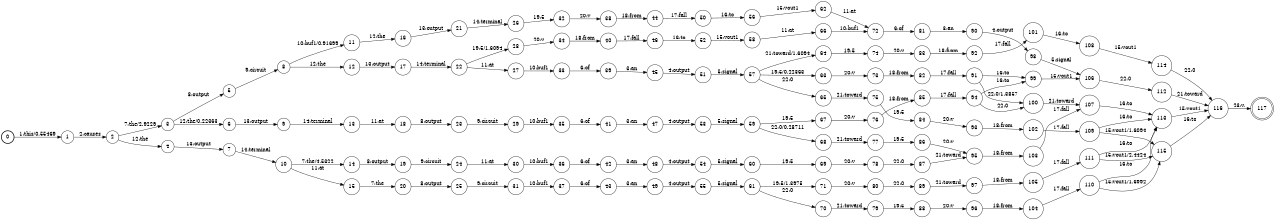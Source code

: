 digraph FST {
rankdir = LR;
size = "8.5,11";
label = "";
center = 1;
orientation = Portrait;
ranksep = "0.4";
nodesep = "0.25";
0 [label = "0", shape = circle, style = bold, fontsize = 14]
	0 -> 1 [label = "1:this/0.55469", fontsize = 14];
1 [label = "1", shape = circle, style = solid, fontsize = 14]
	1 -> 2 [label = "2:causes", fontsize = 14];
2 [label = "2", shape = circle, style = solid, fontsize = 14]
	2 -> 3 [label = "7:the/2.9229", fontsize = 14];
	2 -> 4 [label = "12:the", fontsize = 14];
3 [label = "3", shape = circle, style = solid, fontsize = 14]
	3 -> 6 [label = "12:the/0.22363", fontsize = 14];
	3 -> 5 [label = "8:output", fontsize = 14];
4 [label = "4", shape = circle, style = solid, fontsize = 14]
	4 -> 7 [label = "13:output", fontsize = 14];
5 [label = "5", shape = circle, style = solid, fontsize = 14]
	5 -> 8 [label = "9:circuit", fontsize = 14];
6 [label = "6", shape = circle, style = solid, fontsize = 14]
	6 -> 9 [label = "13:output", fontsize = 14];
7 [label = "7", shape = circle, style = solid, fontsize = 14]
	7 -> 10 [label = "14:terminal", fontsize = 14];
8 [label = "8", shape = circle, style = solid, fontsize = 14]
	8 -> 12 [label = "12:the", fontsize = 14];
	8 -> 11 [label = "10:buf1/0.91699", fontsize = 14];
9 [label = "9", shape = circle, style = solid, fontsize = 14]
	9 -> 13 [label = "14:terminal", fontsize = 14];
10 [label = "10", shape = circle, style = solid, fontsize = 14]
	10 -> 14 [label = "7:the/4.5322", fontsize = 14];
	10 -> 15 [label = "11:at", fontsize = 14];
11 [label = "11", shape = circle, style = solid, fontsize = 14]
	11 -> 16 [label = "12:the", fontsize = 14];
12 [label = "12", shape = circle, style = solid, fontsize = 14]
	12 -> 17 [label = "13:output", fontsize = 14];
13 [label = "13", shape = circle, style = solid, fontsize = 14]
	13 -> 18 [label = "11:at", fontsize = 14];
14 [label = "14", shape = circle, style = solid, fontsize = 14]
	14 -> 19 [label = "8:output", fontsize = 14];
15 [label = "15", shape = circle, style = solid, fontsize = 14]
	15 -> 20 [label = "7:the", fontsize = 14];
16 [label = "16", shape = circle, style = solid, fontsize = 14]
	16 -> 21 [label = "13:output", fontsize = 14];
17 [label = "17", shape = circle, style = solid, fontsize = 14]
	17 -> 22 [label = "14:terminal", fontsize = 14];
18 [label = "18", shape = circle, style = solid, fontsize = 14]
	18 -> 23 [label = "8:output", fontsize = 14];
19 [label = "19", shape = circle, style = solid, fontsize = 14]
	19 -> 24 [label = "9:circuit", fontsize = 14];
20 [label = "20", shape = circle, style = solid, fontsize = 14]
	20 -> 25 [label = "8:output", fontsize = 14];
21 [label = "21", shape = circle, style = solid, fontsize = 14]
	21 -> 26 [label = "14:terminal", fontsize = 14];
22 [label = "22", shape = circle, style = solid, fontsize = 14]
	22 -> 27 [label = "11:at", fontsize = 14];
	22 -> 28 [label = "19:5/1.6094", fontsize = 14];
23 [label = "23", shape = circle, style = solid, fontsize = 14]
	23 -> 29 [label = "9:circuit", fontsize = 14];
24 [label = "24", shape = circle, style = solid, fontsize = 14]
	24 -> 30 [label = "11:at", fontsize = 14];
25 [label = "25", shape = circle, style = solid, fontsize = 14]
	25 -> 31 [label = "9:circuit", fontsize = 14];
26 [label = "26", shape = circle, style = solid, fontsize = 14]
	26 -> 32 [label = "19:5", fontsize = 14];
27 [label = "27", shape = circle, style = solid, fontsize = 14]
	27 -> 33 [label = "10:buf1", fontsize = 14];
28 [label = "28", shape = circle, style = solid, fontsize = 14]
	28 -> 34 [label = "20:v", fontsize = 14];
29 [label = "29", shape = circle, style = solid, fontsize = 14]
	29 -> 35 [label = "10:buf1", fontsize = 14];
30 [label = "30", shape = circle, style = solid, fontsize = 14]
	30 -> 36 [label = "10:buf1", fontsize = 14];
31 [label = "31", shape = circle, style = solid, fontsize = 14]
	31 -> 37 [label = "10:buf1", fontsize = 14];
32 [label = "32", shape = circle, style = solid, fontsize = 14]
	32 -> 38 [label = "20:v", fontsize = 14];
33 [label = "33", shape = circle, style = solid, fontsize = 14]
	33 -> 39 [label = "6:of", fontsize = 14];
34 [label = "34", shape = circle, style = solid, fontsize = 14]
	34 -> 40 [label = "18:from", fontsize = 14];
35 [label = "35", shape = circle, style = solid, fontsize = 14]
	35 -> 41 [label = "6:of", fontsize = 14];
36 [label = "36", shape = circle, style = solid, fontsize = 14]
	36 -> 42 [label = "6:of", fontsize = 14];
37 [label = "37", shape = circle, style = solid, fontsize = 14]
	37 -> 43 [label = "6:of", fontsize = 14];
38 [label = "38", shape = circle, style = solid, fontsize = 14]
	38 -> 44 [label = "18:from", fontsize = 14];
39 [label = "39", shape = circle, style = solid, fontsize = 14]
	39 -> 45 [label = "3:an", fontsize = 14];
40 [label = "40", shape = circle, style = solid, fontsize = 14]
	40 -> 46 [label = "17:fall", fontsize = 14];
41 [label = "41", shape = circle, style = solid, fontsize = 14]
	41 -> 47 [label = "3:an", fontsize = 14];
42 [label = "42", shape = circle, style = solid, fontsize = 14]
	42 -> 48 [label = "3:an", fontsize = 14];
43 [label = "43", shape = circle, style = solid, fontsize = 14]
	43 -> 49 [label = "3:an", fontsize = 14];
44 [label = "44", shape = circle, style = solid, fontsize = 14]
	44 -> 50 [label = "17:fall", fontsize = 14];
45 [label = "45", shape = circle, style = solid, fontsize = 14]
	45 -> 51 [label = "4:output", fontsize = 14];
46 [label = "46", shape = circle, style = solid, fontsize = 14]
	46 -> 52 [label = "16:to", fontsize = 14];
47 [label = "47", shape = circle, style = solid, fontsize = 14]
	47 -> 53 [label = "4:output", fontsize = 14];
48 [label = "48", shape = circle, style = solid, fontsize = 14]
	48 -> 54 [label = "4:output", fontsize = 14];
49 [label = "49", shape = circle, style = solid, fontsize = 14]
	49 -> 55 [label = "4:output", fontsize = 14];
50 [label = "50", shape = circle, style = solid, fontsize = 14]
	50 -> 56 [label = "16:to", fontsize = 14];
51 [label = "51", shape = circle, style = solid, fontsize = 14]
	51 -> 57 [label = "5:signal", fontsize = 14];
52 [label = "52", shape = circle, style = solid, fontsize = 14]
	52 -> 58 [label = "15:vout1", fontsize = 14];
53 [label = "53", shape = circle, style = solid, fontsize = 14]
	53 -> 59 [label = "5:signal", fontsize = 14];
54 [label = "54", shape = circle, style = solid, fontsize = 14]
	54 -> 60 [label = "5:signal", fontsize = 14];
55 [label = "55", shape = circle, style = solid, fontsize = 14]
	55 -> 61 [label = "5:signal", fontsize = 14];
56 [label = "56", shape = circle, style = solid, fontsize = 14]
	56 -> 62 [label = "15:vout1", fontsize = 14];
57 [label = "57", shape = circle, style = solid, fontsize = 14]
	57 -> 63 [label = "19:5/0.22363", fontsize = 14];
	57 -> 64 [label = "21:toward/1.6094", fontsize = 14];
	57 -> 65 [label = "22:0", fontsize = 14];
58 [label = "58", shape = circle, style = solid, fontsize = 14]
	58 -> 66 [label = "11:at", fontsize = 14];
59 [label = "59", shape = circle, style = solid, fontsize = 14]
	59 -> 67 [label = "19:5", fontsize = 14];
	59 -> 68 [label = "22:0/0.28711", fontsize = 14];
60 [label = "60", shape = circle, style = solid, fontsize = 14]
	60 -> 69 [label = "19:5", fontsize = 14];
61 [label = "61", shape = circle, style = solid, fontsize = 14]
	61 -> 71 [label = "19:5/1.3975", fontsize = 14];
	61 -> 70 [label = "22:0", fontsize = 14];
62 [label = "62", shape = circle, style = solid, fontsize = 14]
	62 -> 72 [label = "11:at", fontsize = 14];
63 [label = "63", shape = circle, style = solid, fontsize = 14]
	63 -> 73 [label = "20:v", fontsize = 14];
64 [label = "64", shape = circle, style = solid, fontsize = 14]
	64 -> 74 [label = "19:5", fontsize = 14];
65 [label = "65", shape = circle, style = solid, fontsize = 14]
	65 -> 75 [label = "21:toward", fontsize = 14];
66 [label = "66", shape = circle, style = solid, fontsize = 14]
	66 -> 72 [label = "10:buf1", fontsize = 14];
67 [label = "67", shape = circle, style = solid, fontsize = 14]
	67 -> 76 [label = "20:v", fontsize = 14];
68 [label = "68", shape = circle, style = solid, fontsize = 14]
	68 -> 77 [label = "21:toward", fontsize = 14];
69 [label = "69", shape = circle, style = solid, fontsize = 14]
	69 -> 78 [label = "20:v", fontsize = 14];
70 [label = "70", shape = circle, style = solid, fontsize = 14]
	70 -> 79 [label = "21:toward", fontsize = 14];
71 [label = "71", shape = circle, style = solid, fontsize = 14]
	71 -> 80 [label = "20:v", fontsize = 14];
72 [label = "72", shape = circle, style = solid, fontsize = 14]
	72 -> 81 [label = "6:of", fontsize = 14];
73 [label = "73", shape = circle, style = solid, fontsize = 14]
	73 -> 82 [label = "18:from", fontsize = 14];
74 [label = "74", shape = circle, style = solid, fontsize = 14]
	74 -> 83 [label = "20:v", fontsize = 14];
75 [label = "75", shape = circle, style = solid, fontsize = 14]
	75 -> 84 [label = "19:5", fontsize = 14];
76 [label = "76", shape = circle, style = solid, fontsize = 14]
	76 -> 85 [label = "18:from", fontsize = 14];
77 [label = "77", shape = circle, style = solid, fontsize = 14]
	77 -> 86 [label = "19:5", fontsize = 14];
78 [label = "78", shape = circle, style = solid, fontsize = 14]
	78 -> 87 [label = "22:0", fontsize = 14];
79 [label = "79", shape = circle, style = solid, fontsize = 14]
	79 -> 88 [label = "19:5", fontsize = 14];
80 [label = "80", shape = circle, style = solid, fontsize = 14]
	80 -> 89 [label = "22:0", fontsize = 14];
81 [label = "81", shape = circle, style = solid, fontsize = 14]
	81 -> 90 [label = "3:an", fontsize = 14];
82 [label = "82", shape = circle, style = solid, fontsize = 14]
	82 -> 91 [label = "17:fall", fontsize = 14];
83 [label = "83", shape = circle, style = solid, fontsize = 14]
	83 -> 92 [label = "18:from", fontsize = 14];
84 [label = "84", shape = circle, style = solid, fontsize = 14]
	84 -> 93 [label = "20:v", fontsize = 14];
85 [label = "85", shape = circle, style = solid, fontsize = 14]
	85 -> 94 [label = "17:fall", fontsize = 14];
86 [label = "86", shape = circle, style = solid, fontsize = 14]
	86 -> 95 [label = "20:v", fontsize = 14];
87 [label = "87", shape = circle, style = solid, fontsize = 14]
	87 -> 95 [label = "21:toward", fontsize = 14];
88 [label = "88", shape = circle, style = solid, fontsize = 14]
	88 -> 96 [label = "20:v", fontsize = 14];
89 [label = "89", shape = circle, style = solid, fontsize = 14]
	89 -> 97 [label = "21:toward", fontsize = 14];
90 [label = "90", shape = circle, style = solid, fontsize = 14]
	90 -> 98 [label = "4:output", fontsize = 14];
91 [label = "91", shape = circle, style = solid, fontsize = 14]
	91 -> 99 [label = "16:to", fontsize = 14];
	91 -> 100 [label = "22:0/1.3857", fontsize = 14];
92 [label = "92", shape = circle, style = solid, fontsize = 14]
	92 -> 101 [label = "17:fall", fontsize = 14];
93 [label = "93", shape = circle, style = solid, fontsize = 14]
	93 -> 102 [label = "18:from", fontsize = 14];
94 [label = "94", shape = circle, style = solid, fontsize = 14]
	94 -> 99 [label = "16:to", fontsize = 14];
	94 -> 100 [label = "22:0", fontsize = 14];
95 [label = "95", shape = circle, style = solid, fontsize = 14]
	95 -> 103 [label = "18:from", fontsize = 14];
96 [label = "96", shape = circle, style = solid, fontsize = 14]
	96 -> 104 [label = "18:from", fontsize = 14];
97 [label = "97", shape = circle, style = solid, fontsize = 14]
	97 -> 105 [label = "18:from", fontsize = 14];
98 [label = "98", shape = circle, style = solid, fontsize = 14]
	98 -> 106 [label = "5:signal", fontsize = 14];
99 [label = "99", shape = circle, style = solid, fontsize = 14]
	99 -> 106 [label = "15:vout1", fontsize = 14];
100 [label = "100", shape = circle, style = solid, fontsize = 14]
	100 -> 107 [label = "21:toward", fontsize = 14];
101 [label = "101", shape = circle, style = solid, fontsize = 14]
	101 -> 108 [label = "16:to", fontsize = 14];
102 [label = "102", shape = circle, style = solid, fontsize = 14]
	102 -> 109 [label = "17:fall", fontsize = 14];
103 [label = "103", shape = circle, style = solid, fontsize = 14]
	103 -> 107 [label = "17:fall", fontsize = 14];
104 [label = "104", shape = circle, style = solid, fontsize = 14]
	104 -> 110 [label = "17:fall", fontsize = 14];
105 [label = "105", shape = circle, style = solid, fontsize = 14]
	105 -> 111 [label = "17:fall", fontsize = 14];
106 [label = "106", shape = circle, style = solid, fontsize = 14]
	106 -> 112 [label = "22:0", fontsize = 14];
107 [label = "107", shape = circle, style = solid, fontsize = 14]
	107 -> 113 [label = "16:to", fontsize = 14];
108 [label = "108", shape = circle, style = solid, fontsize = 14]
	108 -> 114 [label = "15:vout1", fontsize = 14];
109 [label = "109", shape = circle, style = solid, fontsize = 14]
	109 -> 115 [label = "15:vout1/1.6094", fontsize = 14];
	109 -> 113 [label = "16:to", fontsize = 14];
110 [label = "110", shape = circle, style = solid, fontsize = 14]
	110 -> 115 [label = "15:vout1/1.6992", fontsize = 14];
	110 -> 113 [label = "16:to", fontsize = 14];
111 [label = "111", shape = circle, style = solid, fontsize = 14]
	111 -> 115 [label = "15:vout1/2.4424", fontsize = 14];
	111 -> 113 [label = "16:to", fontsize = 14];
112 [label = "112", shape = circle, style = solid, fontsize = 14]
	112 -> 116 [label = "21:toward", fontsize = 14];
113 [label = "113", shape = circle, style = solid, fontsize = 14]
	113 -> 116 [label = "15:vout1", fontsize = 14];
114 [label = "114", shape = circle, style = solid, fontsize = 14]
	114 -> 116 [label = "22:0", fontsize = 14];
115 [label = "115", shape = circle, style = solid, fontsize = 14]
	115 -> 116 [label = "16:to", fontsize = 14];
116 [label = "116", shape = circle, style = solid, fontsize = 14]
	116 -> 117 [label = "23:v.", fontsize = 14];
117 [label = "117", shape = doublecircle, style = solid, fontsize = 14]
}
